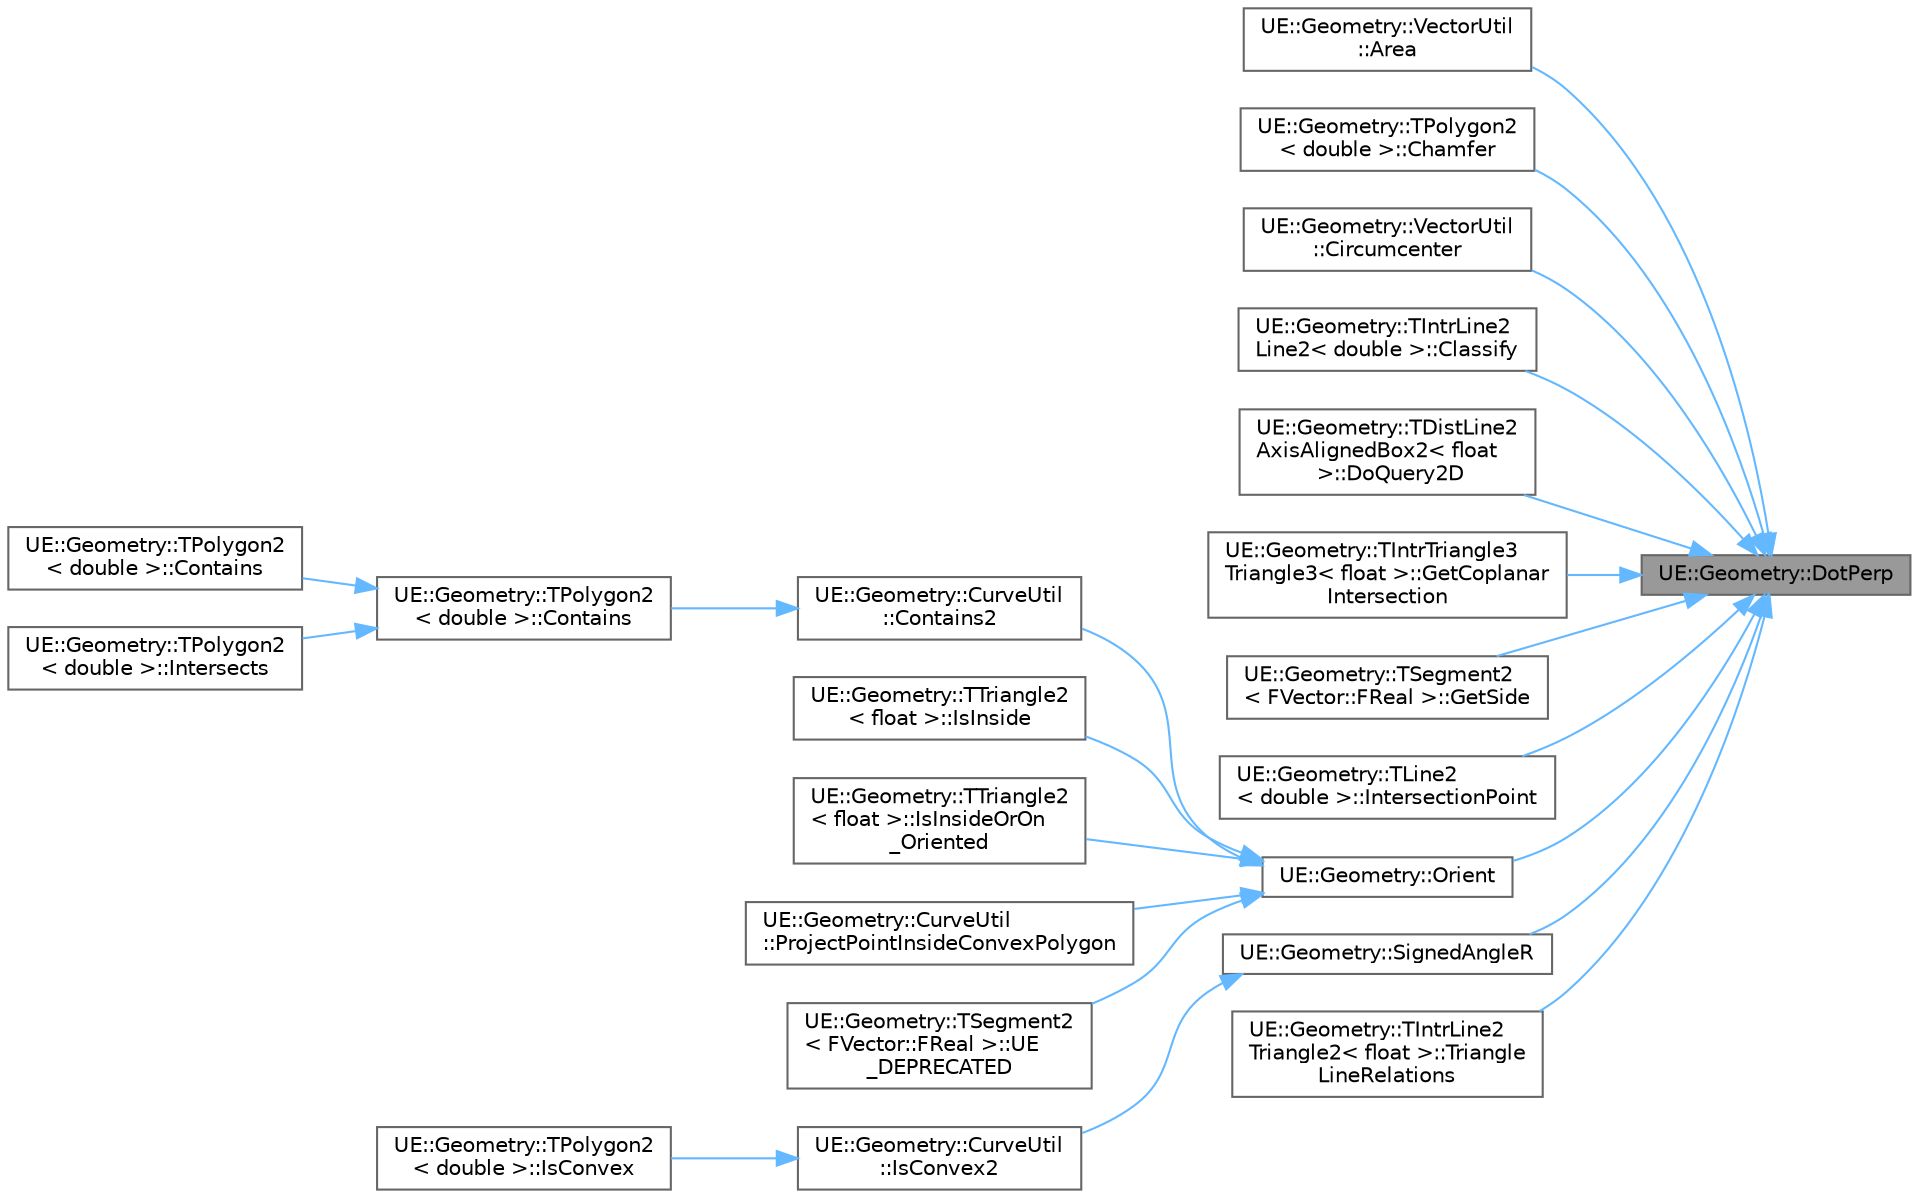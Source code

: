 digraph "UE::Geometry::DotPerp"
{
 // INTERACTIVE_SVG=YES
 // LATEX_PDF_SIZE
  bgcolor="transparent";
  edge [fontname=Helvetica,fontsize=10,labelfontname=Helvetica,labelfontsize=10];
  node [fontname=Helvetica,fontsize=10,shape=box,height=0.2,width=0.4];
  rankdir="RL";
  Node1 [id="Node000001",label="UE::Geometry::DotPerp",height=0.2,width=0.4,color="gray40", fillcolor="grey60", style="filled", fontcolor="black",tooltip=" "];
  Node1 -> Node2 [id="edge1_Node000001_Node000002",dir="back",color="steelblue1",style="solid",tooltip=" "];
  Node2 [id="Node000002",label="UE::Geometry::VectorUtil\l::Area",height=0.2,width=0.4,color="grey40", fillcolor="white", style="filled",URL="$d9/dcb/namespaceUE_1_1Geometry_1_1VectorUtil.html#ad248711fac4704c453bd41a9f1b7c144",tooltip=" "];
  Node1 -> Node3 [id="edge2_Node000001_Node000003",dir="back",color="steelblue1",style="solid",tooltip=" "];
  Node3 [id="Node000003",label="UE::Geometry::TPolygon2\l\< double \>::Chamfer",height=0.2,width=0.4,color="grey40", fillcolor="white", style="filled",URL="$d0/df8/classUE_1_1Geometry_1_1TPolygon2.html#ac36dea48df15e4bd04dd831ee78d9344",tooltip=" "];
  Node1 -> Node4 [id="edge3_Node000001_Node000004",dir="back",color="steelblue1",style="solid",tooltip=" "];
  Node4 [id="Node000004",label="UE::Geometry::VectorUtil\l::Circumcenter",height=0.2,width=0.4,color="grey40", fillcolor="white", style="filled",URL="$d9/dcb/namespaceUE_1_1Geometry_1_1VectorUtil.html#acbde9276e9c1695114bfa3d37b42dbba",tooltip=" "];
  Node1 -> Node5 [id="edge4_Node000001_Node000005",dir="back",color="steelblue1",style="solid",tooltip=" "];
  Node5 [id="Node000005",label="UE::Geometry::TIntrLine2\lLine2\< double \>::Classify",height=0.2,width=0.4,color="grey40", fillcolor="white", style="filled",URL="$d7/d7d/classUE_1_1Geometry_1_1TIntrLine2Line2.html#a949bdd4a65296d8459b208d8281e2717",tooltip=" "];
  Node1 -> Node6 [id="edge5_Node000001_Node000006",dir="back",color="steelblue1",style="solid",tooltip=" "];
  Node6 [id="Node000006",label="UE::Geometry::TDistLine2\lAxisAlignedBox2\< float\l \>::DoQuery2D",height=0.2,width=0.4,color="grey40", fillcolor="white", style="filled",URL="$d8/d6d/classUE_1_1Geometry_1_1TDistLine2AxisAlignedBox2.html#a45502c73d5eac9648f253b4aba63648c",tooltip=" "];
  Node1 -> Node7 [id="edge6_Node000001_Node000007",dir="back",color="steelblue1",style="solid",tooltip=" "];
  Node7 [id="Node000007",label="UE::Geometry::TIntrTriangle3\lTriangle3\< float \>::GetCoplanar\lIntersection",height=0.2,width=0.4,color="grey40", fillcolor="white", style="filled",URL="$d6/d05/classUE_1_1Geometry_1_1TIntrTriangle3Triangle3.html#a792dd362ccbd61d62de5d79d8008dc70",tooltip=" "];
  Node1 -> Node8 [id="edge7_Node000001_Node000008",dir="back",color="steelblue1",style="solid",tooltip=" "];
  Node8 [id="Node000008",label="UE::Geometry::TSegment2\l\< FVector::FReal \>::GetSide",height=0.2,width=0.4,color="grey40", fillcolor="white", style="filled",URL="$d4/d59/structUE_1_1Geometry_1_1TSegment2.html#a794aab6ce465a73e9434fa22e382fbe1",tooltip=" "];
  Node1 -> Node9 [id="edge8_Node000001_Node000009",dir="back",color="steelblue1",style="solid",tooltip=" "];
  Node9 [id="Node000009",label="UE::Geometry::TLine2\l\< double \>::IntersectionPoint",height=0.2,width=0.4,color="grey40", fillcolor="white", style="filled",URL="$d4/d0e/structUE_1_1Geometry_1_1TLine2.html#a76bea21eee7766aaa2f91fc9e73fcbe5",tooltip=" "];
  Node1 -> Node10 [id="edge9_Node000001_Node000010",dir="back",color="steelblue1",style="solid",tooltip=" "];
  Node10 [id="Node000010",label="UE::Geometry::Orient",height=0.2,width=0.4,color="grey40", fillcolor="white", style="filled",URL="$d9/d39/namespaceUE_1_1Geometry.html#a928788687e32eb1e8c45bf744b6c4813",tooltip=" "];
  Node10 -> Node11 [id="edge10_Node000010_Node000011",dir="back",color="steelblue1",style="solid",tooltip=" "];
  Node11 [id="Node000011",label="UE::Geometry::CurveUtil\l::Contains2",height=0.2,width=0.4,color="grey40", fillcolor="white", style="filled",URL="$d7/dd2/namespaceUE_1_1Geometry_1_1CurveUtil.html#abcf3ac3446a366c1c300b7419af2c448",tooltip=" "];
  Node11 -> Node12 [id="edge11_Node000011_Node000012",dir="back",color="steelblue1",style="solid",tooltip=" "];
  Node12 [id="Node000012",label="UE::Geometry::TPolygon2\l\< double \>::Contains",height=0.2,width=0.4,color="grey40", fillcolor="white", style="filled",URL="$d0/df8/classUE_1_1Geometry_1_1TPolygon2.html#a7ffcad836956578ed9612dce55834210",tooltip=" "];
  Node12 -> Node13 [id="edge12_Node000012_Node000013",dir="back",color="steelblue1",style="solid",tooltip=" "];
  Node13 [id="Node000013",label="UE::Geometry::TPolygon2\l\< double \>::Contains",height=0.2,width=0.4,color="grey40", fillcolor="white", style="filled",URL="$d0/df8/classUE_1_1Geometry_1_1TPolygon2.html#a45fbf7b8c473d9ae40134a4a20f4701a",tooltip=" "];
  Node12 -> Node14 [id="edge13_Node000012_Node000014",dir="back",color="steelblue1",style="solid",tooltip=" "];
  Node14 [id="Node000014",label="UE::Geometry::TPolygon2\l\< double \>::Intersects",height=0.2,width=0.4,color="grey40", fillcolor="white", style="filled",URL="$d0/df8/classUE_1_1Geometry_1_1TPolygon2.html#a92c1287c66ab84a85a0c4174c0106183",tooltip=" "];
  Node10 -> Node15 [id="edge14_Node000010_Node000015",dir="back",color="steelblue1",style="solid",tooltip=" "];
  Node15 [id="Node000015",label="UE::Geometry::TTriangle2\l\< float \>::IsInside",height=0.2,width=0.4,color="grey40", fillcolor="white", style="filled",URL="$d2/d6f/structUE_1_1Geometry_1_1TTriangle2.html#a20eeaeb9dd5d03b0445df19189755e58",tooltip=" "];
  Node10 -> Node16 [id="edge15_Node000010_Node000016",dir="back",color="steelblue1",style="solid",tooltip=" "];
  Node16 [id="Node000016",label="UE::Geometry::TTriangle2\l\< float \>::IsInsideOrOn\l_Oriented",height=0.2,width=0.4,color="grey40", fillcolor="white", style="filled",URL="$d2/d6f/structUE_1_1Geometry_1_1TTriangle2.html#ab8025f31b8a3b9b9fdadf83a88d746ae",tooltip=" "];
  Node10 -> Node17 [id="edge16_Node000010_Node000017",dir="back",color="steelblue1",style="solid",tooltip=" "];
  Node17 [id="Node000017",label="UE::Geometry::CurveUtil\l::ProjectPointInsideConvexPolygon",height=0.2,width=0.4,color="grey40", fillcolor="white", style="filled",URL="$d7/dd2/namespaceUE_1_1Geometry_1_1CurveUtil.html#a0911759025dbf1ca253c54a4fbbff71f",tooltip="Project point inside a convex polygon with known orientation."];
  Node10 -> Node18 [id="edge17_Node000010_Node000018",dir="back",color="steelblue1",style="solid",tooltip=" "];
  Node18 [id="Node000018",label="UE::Geometry::TSegment2\l\< FVector::FReal \>::UE\l_DEPRECATED",height=0.2,width=0.4,color="grey40", fillcolor="white", style="filled",URL="$d4/d59/structUE_1_1Geometry_1_1TSegment2.html#a32714692d3d0d435c90c2019473ff173",tooltip=" "];
  Node1 -> Node19 [id="edge18_Node000001_Node000019",dir="back",color="steelblue1",style="solid",tooltip=" "];
  Node19 [id="Node000019",label="UE::Geometry::SignedAngleR",height=0.2,width=0.4,color="grey40", fillcolor="white", style="filled",URL="$d9/d39/namespaceUE_1_1Geometry.html#a904a398163732fcc98400a8d3ed7ff2b",tooltip=" "];
  Node19 -> Node20 [id="edge19_Node000019_Node000020",dir="back",color="steelblue1",style="solid",tooltip=" "];
  Node20 [id="Node000020",label="UE::Geometry::CurveUtil\l::IsConvex2",height=0.2,width=0.4,color="grey40", fillcolor="white", style="filled",URL="$d7/dd2/namespaceUE_1_1Geometry_1_1CurveUtil.html#a6805ab43ad5b660d37a18cdeb77c3215",tooltip="Tests closed, 2D curve for convexity, with an optional tolerance allowing for approximately-collinear..."];
  Node20 -> Node21 [id="edge20_Node000020_Node000021",dir="back",color="steelblue1",style="solid",tooltip=" "];
  Node21 [id="Node000021",label="UE::Geometry::TPolygon2\l\< double \>::IsConvex",height=0.2,width=0.4,color="grey40", fillcolor="white", style="filled",URL="$d0/df8/classUE_1_1Geometry_1_1TPolygon2.html#a07ea5b619290ea839453f19e2a5ddc2c",tooltip=" "];
  Node1 -> Node22 [id="edge21_Node000001_Node000022",dir="back",color="steelblue1",style="solid",tooltip=" "];
  Node22 [id="Node000022",label="UE::Geometry::TIntrLine2\lTriangle2\< float \>::Triangle\lLineRelations",height=0.2,width=0.4,color="grey40", fillcolor="white", style="filled",URL="$de/d3e/classUE_1_1Geometry_1_1TIntrLine2Triangle2.html#a7e4041b7143153a1641c89247d1b35e9",tooltip=" "];
}
